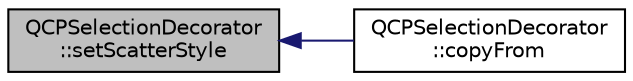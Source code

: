 digraph "QCPSelectionDecorator::setScatterStyle"
{
  edge [fontname="Helvetica",fontsize="10",labelfontname="Helvetica",labelfontsize="10"];
  node [fontname="Helvetica",fontsize="10",shape=record];
  rankdir="LR";
  Node95 [label="QCPSelectionDecorator\l::setScatterStyle",height=0.2,width=0.4,color="black", fillcolor="grey75", style="filled", fontcolor="black"];
  Node95 -> Node96 [dir="back",color="midnightblue",fontsize="10",style="solid",fontname="Helvetica"];
  Node96 [label="QCPSelectionDecorator\l::copyFrom",height=0.2,width=0.4,color="black", fillcolor="white", style="filled",URL="$class_q_c_p_selection_decorator.html#a467a8d5cfcab27e862a17c797ac27b8a"];
}
